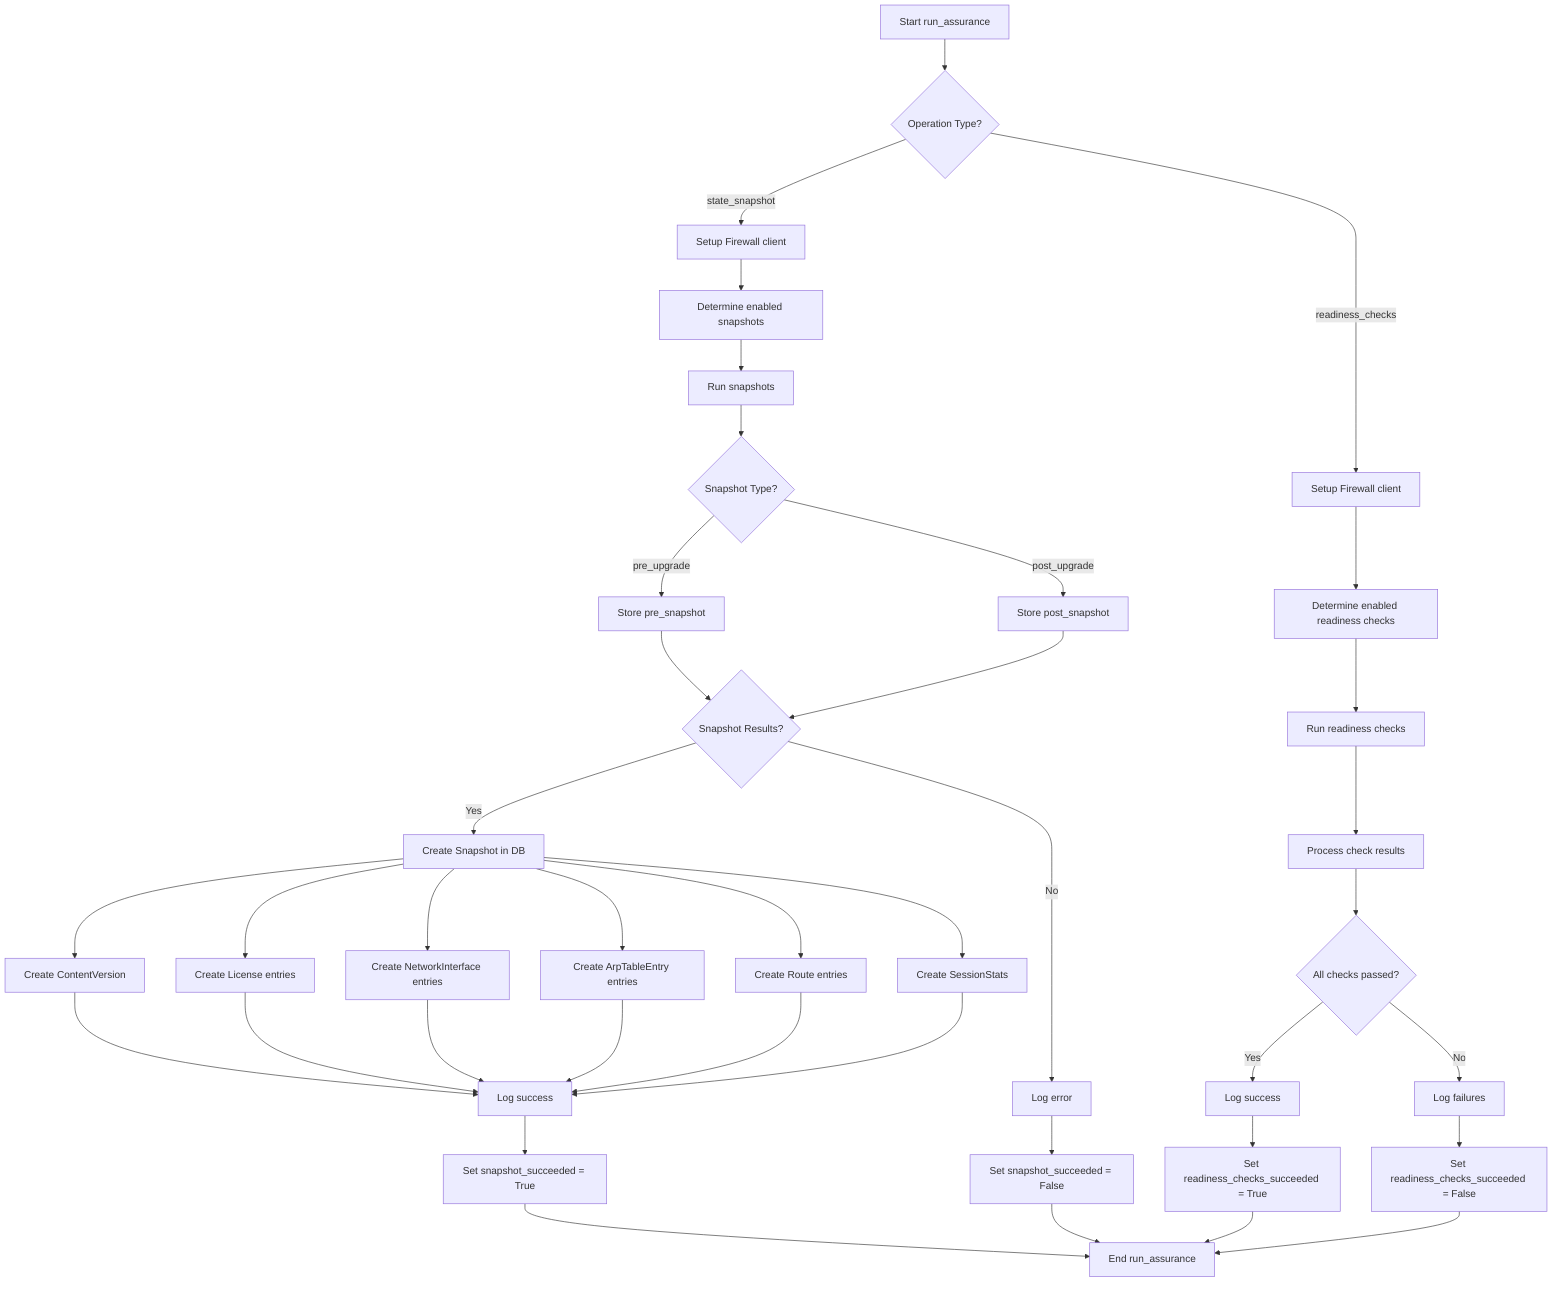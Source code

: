flowchart TD
    A[Start run_assurance] --> B{Operation Type?}
    B -->|state_snapshot| C[Setup Firewall client]
    B -->|readiness_checks| D[Setup Firewall client]

    C --> E[Determine enabled snapshots]
    E --> F[Run snapshots]
    F --> G{Snapshot Type?}
    G -->|pre_upgrade| H[Store pre_snapshot]
    G -->|post_upgrade| I[Store post_snapshot]

    H --> J{Snapshot Results?}
    I --> J

    J -->|Yes| K[Create Snapshot in DB]
    J -->|No| L[Log error]

    K --> M[Create ContentVersion]
    K --> N[Create License entries]
    K --> O[Create NetworkInterface entries]
    K --> P[Create ArpTableEntry entries]
    K --> Q[Create Route entries]
    K --> R[Create SessionStats]

    M & N & O & P & Q & R --> S[Log success]
    S --> T[Set snapshot_succeeded = True]

    L --> U[Set snapshot_succeeded = False]

    D --> V[Determine enabled readiness checks]
    V --> W[Run readiness checks]
    W --> X[Process check results]
    X --> Y{All checks passed?}
    Y -->|Yes| Z[Log success]
    Y -->|No| AA[Log failures]

    Z --> AB[Set readiness_checks_succeeded = True]
    AA --> AC[Set readiness_checks_succeeded = False]

    T & U & AB & AC --> AD[End run_assurance]